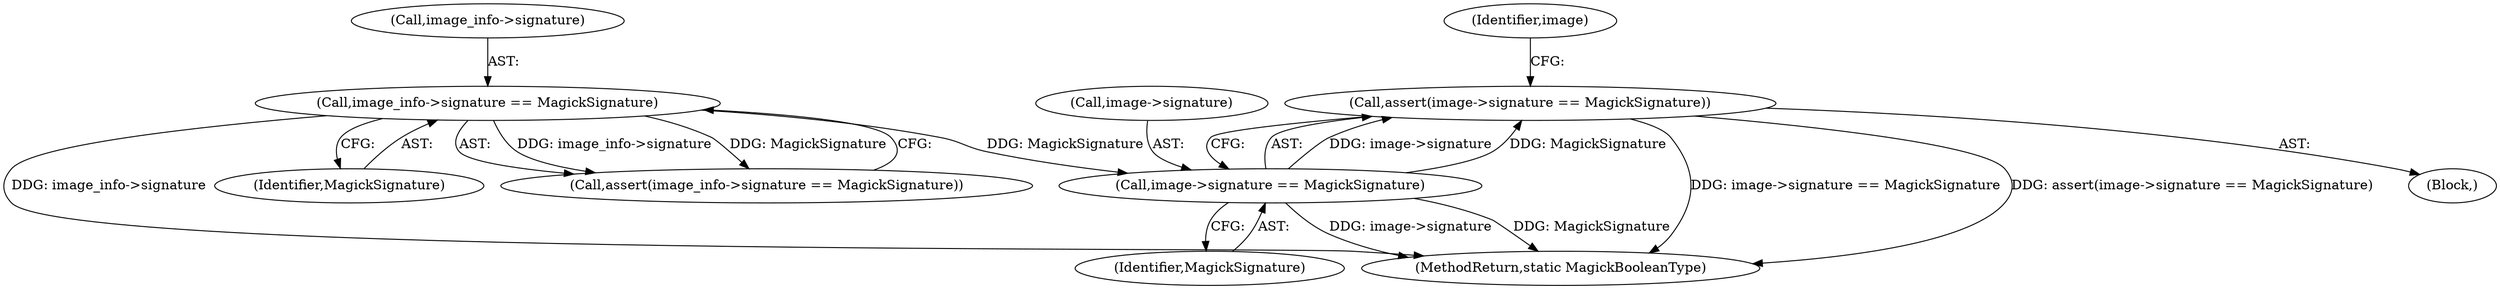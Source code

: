 digraph "0_ImageMagick_424d40ebfcde48bb872eba75179d3d73704fdf1f_0@API" {
"1000150" [label="(Call,assert(image->signature == MagickSignature))"];
"1000151" [label="(Call,image->signature == MagickSignature)"];
"1000139" [label="(Call,image_info->signature == MagickSignature)"];
"1000159" [label="(Identifier,image)"];
"1000155" [label="(Identifier,MagickSignature)"];
"1000139" [label="(Call,image_info->signature == MagickSignature)"];
"1001223" [label="(MethodReturn,static MagickBooleanType)"];
"1000150" [label="(Call,assert(image->signature == MagickSignature))"];
"1000113" [label="(Block,)"];
"1000140" [label="(Call,image_info->signature)"];
"1000143" [label="(Identifier,MagickSignature)"];
"1000152" [label="(Call,image->signature)"];
"1000138" [label="(Call,assert(image_info->signature == MagickSignature))"];
"1000151" [label="(Call,image->signature == MagickSignature)"];
"1000150" -> "1000113"  [label="AST: "];
"1000150" -> "1000151"  [label="CFG: "];
"1000151" -> "1000150"  [label="AST: "];
"1000159" -> "1000150"  [label="CFG: "];
"1000150" -> "1001223"  [label="DDG: image->signature == MagickSignature"];
"1000150" -> "1001223"  [label="DDG: assert(image->signature == MagickSignature)"];
"1000151" -> "1000150"  [label="DDG: image->signature"];
"1000151" -> "1000150"  [label="DDG: MagickSignature"];
"1000151" -> "1000155"  [label="CFG: "];
"1000152" -> "1000151"  [label="AST: "];
"1000155" -> "1000151"  [label="AST: "];
"1000151" -> "1001223"  [label="DDG: image->signature"];
"1000151" -> "1001223"  [label="DDG: MagickSignature"];
"1000139" -> "1000151"  [label="DDG: MagickSignature"];
"1000139" -> "1000138"  [label="AST: "];
"1000139" -> "1000143"  [label="CFG: "];
"1000140" -> "1000139"  [label="AST: "];
"1000143" -> "1000139"  [label="AST: "];
"1000138" -> "1000139"  [label="CFG: "];
"1000139" -> "1001223"  [label="DDG: image_info->signature"];
"1000139" -> "1000138"  [label="DDG: image_info->signature"];
"1000139" -> "1000138"  [label="DDG: MagickSignature"];
}
